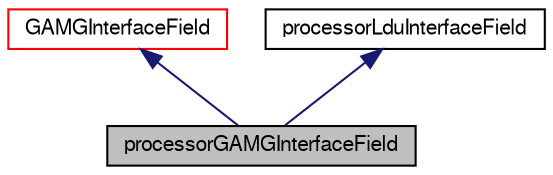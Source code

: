 digraph "processorGAMGInterfaceField"
{
  bgcolor="transparent";
  edge [fontname="FreeSans",fontsize="10",labelfontname="FreeSans",labelfontsize="10"];
  node [fontname="FreeSans",fontsize="10",shape=record];
  Node5 [label="processorGAMGInterfaceField",height=0.2,width=0.4,color="black", fillcolor="grey75", style="filled", fontcolor="black"];
  Node6 -> Node5 [dir="back",color="midnightblue",fontsize="10",style="solid",fontname="FreeSans"];
  Node6 [label="GAMGInterfaceField",height=0.2,width=0.4,color="red",URL="$a27010.html",tooltip="Abstract base class for GAMG agglomerated interface fields. "];
  Node8 -> Node5 [dir="back",color="midnightblue",fontsize="10",style="solid",fontname="FreeSans"];
  Node8 [label="processorLduInterfaceField",height=0.2,width=0.4,color="black",URL="$a26874.html",tooltip="Abstract base class for processor coupled interfaces. "];
}
